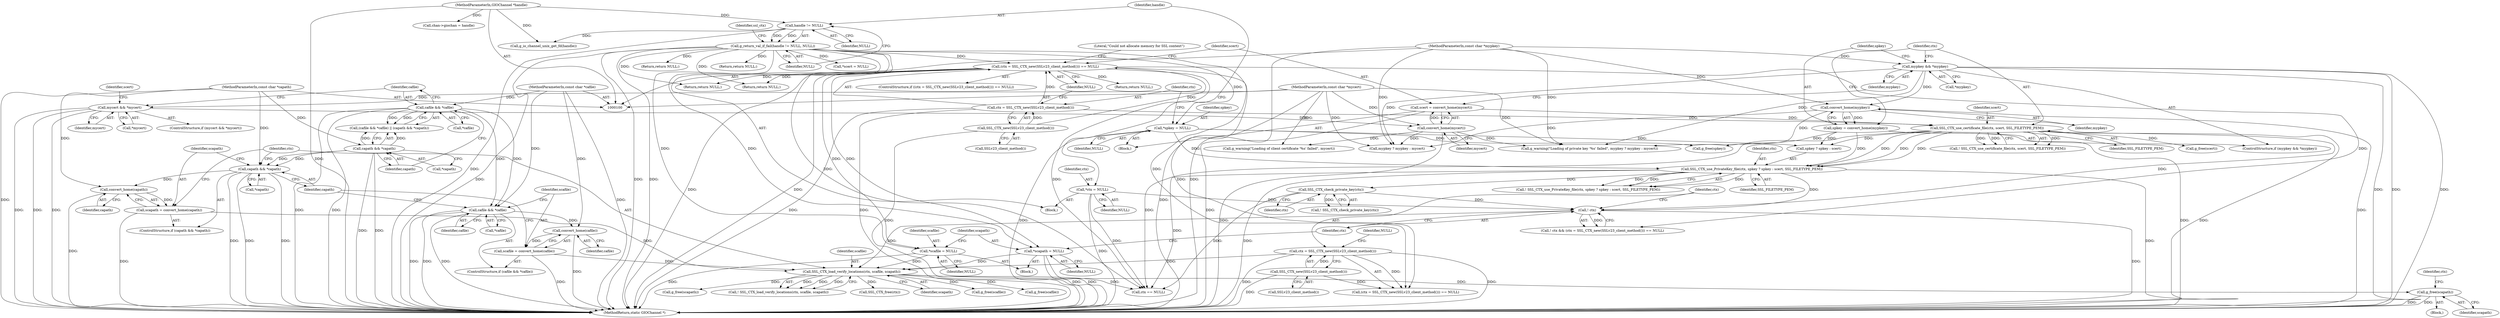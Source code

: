 digraph "0_irssi-proxy_85bbc05b21678e80423815d2ef1dfe26208491ab@API" {
"1000276" [label="(Call,g_free(scapath))"];
"1000267" [label="(Call,SSL_CTX_load_verify_locations(ctx, scafile, scapath))"];
"1000234" [label="(Call,! ctx)"];
"1000189" [label="(Call,SSL_CTX_use_PrivateKey_file(ctx, spkey ? spkey : scert, SSL_FILETYPE_PEM))"];
"1000179" [label="(Call,SSL_CTX_use_certificate_file(ctx, scert, SSL_FILETYPE_PEM))"];
"1000154" [label="(Call,ctx = SSL_CTX_new(SSLv23_client_method()))"];
"1000156" [label="(Call,SSL_CTX_new(SSLv23_client_method()))"];
"1000164" [label="(Call,scert = convert_home(mycert))"];
"1000166" [label="(Call,convert_home(mycert))"];
"1000139" [label="(Call,mycert && *mycert)"];
"1000103" [label="(MethodParameterIn,const char *mycert)"];
"1000149" [label="(Call,*spkey = NULL)"];
"1000117" [label="(Call,g_return_val_if_fail(handle != NULL, NULL))"];
"1000118" [label="(Call,handle != NULL)"];
"1000101" [label="(MethodParameterIn,GIOChannel *handle)"];
"1000173" [label="(Call,spkey = convert_home(mypkey))"];
"1000175" [label="(Call,convert_home(mypkey))"];
"1000169" [label="(Call,mypkey && *mypkey)"];
"1000104" [label="(MethodParameterIn,const char *mypkey)"];
"1000205" [label="(Call,SSL_CTX_check_private_key(ctx))"];
"1000114" [label="(Call,*ctx = NULL)"];
"1000237" [label="(Call,ctx = SSL_CTX_new(SSLv23_client_method()))"];
"1000239" [label="(Call,SSL_CTX_new(SSLv23_client_method()))"];
"1000252" [label="(Call,scafile = convert_home(cafile))"];
"1000254" [label="(Call,convert_home(cafile))"];
"1000248" [label="(Call,cafile && *cafile)"];
"1000215" [label="(Call,cafile && *cafile)"];
"1000105" [label="(MethodParameterIn,const char *cafile)"];
"1000225" [label="(Call,*scafile = NULL)"];
"1000153" [label="(Call,(ctx = SSL_CTX_new(SSLv23_client_method())) == NULL)"];
"1000261" [label="(Call,scapath = convert_home(capath))"];
"1000263" [label="(Call,convert_home(capath))"];
"1000257" [label="(Call,capath && *capath)"];
"1000219" [label="(Call,capath && *capath)"];
"1000106" [label="(MethodParameterIn,const char *capath)"];
"1000229" [label="(Call,*scapath = NULL)"];
"1000241" [label="(Identifier,NULL)"];
"1000254" [label="(Call,convert_home(cafile))"];
"1000231" [label="(Identifier,NULL)"];
"1000269" [label="(Identifier,scafile)"];
"1000229" [label="(Call,*scapath = NULL)"];
"1000114" [label="(Call,*ctx = NULL)"];
"1000170" [label="(Identifier,mypkey)"];
"1000284" [label="(Call,g_free(scapath))"];
"1000152" [label="(ControlStructure,if ((ctx = SSL_CTX_new(SSLv23_client_method())) == NULL))"];
"1000101" [label="(MethodParameterIn,GIOChannel *handle)"];
"1000256" [label="(ControlStructure,if (capath && *capath))"];
"1000118" [label="(Call,handle != NULL)"];
"1000266" [label="(Call,! SSL_CTX_load_verify_locations(ctx, scafile, scapath))"];
"1000108" [label="(Block,)"];
"1000249" [label="(Identifier,cafile)"];
"1000262" [label="(Identifier,scapath)"];
"1000225" [label="(Call,*scafile = NULL)"];
"1000171" [label="(Call,*mypkey)"];
"1000278" [label="(Call,SSL_CTX_free(ctx))"];
"1000178" [label="(Call,! SSL_CTX_use_certificate_file(ctx, scert, SSL_FILETYPE_PEM))"];
"1000149" [label="(Call,*spkey = NULL)"];
"1000188" [label="(Call,! SSL_CTX_use_PrivateKey_file(ctx, spkey ? spkey : scert, SSL_FILETYPE_PEM))"];
"1000157" [label="(Call,SSLv23_client_method())"];
"1000134" [label="(Call,g_io_channel_unix_get_fd(handle))"];
"1000161" [label="(Literal,\"Could not allocate memory for SSL context\")"];
"1000259" [label="(Call,*capath)"];
"1000234" [label="(Call,! ctx)"];
"1000120" [label="(Identifier,NULL)"];
"1000257" [label="(Call,capath && *capath)"];
"1000271" [label="(Block,)"];
"1000146" [label="(Identifier,scert)"];
"1000219" [label="(Call,capath && *capath)"];
"1000394" [label="(MethodReturn,static GIOChannel *)"];
"1000176" [label="(Identifier,mypkey)"];
"1000230" [label="(Identifier,scapath)"];
"1000280" [label="(Return,return NULL;)"];
"1000195" [label="(Identifier,SSL_FILETYPE_PEM)"];
"1000116" [label="(Identifier,NULL)"];
"1000245" [label="(Return,return NULL;)"];
"1000179" [label="(Call,SSL_CTX_use_certificate_file(ctx, scert, SSL_FILETYPE_PEM))"];
"1000227" [label="(Identifier,NULL)"];
"1000180" [label="(Identifier,ctx)"];
"1000125" [label="(Identifier,ssl_ctx)"];
"1000173" [label="(Call,spkey = convert_home(mypkey))"];
"1000128" [label="(Return,return NULL;)"];
"1000205" [label="(Call,SSL_CTX_check_private_key(ctx))"];
"1000226" [label="(Identifier,scafile)"];
"1000264" [label="(Identifier,capath)"];
"1000190" [label="(Identifier,ctx)"];
"1000261" [label="(Call,scapath = convert_home(capath))"];
"1000138" [label="(ControlStructure,if (mycert && *mycert))"];
"1000162" [label="(Return,return NULL;)"];
"1000143" [label="(Block,)"];
"1000216" [label="(Identifier,cafile)"];
"1000247" [label="(ControlStructure,if (cafile && *cafile))"];
"1000238" [label="(Identifier,ctx)"];
"1000175" [label="(Call,convert_home(mypkey))"];
"1000277" [label="(Identifier,scapath)"];
"1000141" [label="(Call,*mycert)"];
"1000117" [label="(Call,g_return_val_if_fail(handle != NULL, NULL))"];
"1000250" [label="(Call,*cafile)"];
"1000268" [label="(Identifier,ctx)"];
"1000191" [label="(Call,spkey ? spkey : scert)"];
"1000140" [label="(Identifier,mycert)"];
"1000106" [label="(MethodParameterIn,const char *capath)"];
"1000139" [label="(Call,mycert && *mycert)"];
"1000183" [label="(Call,g_warning(\"Loading of client certificate '%s' failed\", mycert))"];
"1000174" [label="(Identifier,spkey)"];
"1000270" [label="(Identifier,scapath)"];
"1000233" [label="(Call,! ctx && (ctx = SSL_CTX_new(SSLv23_client_method())) == NULL)"];
"1000158" [label="(Identifier,NULL)"];
"1000198" [label="(Call,mypkey ? mypkey : mycert)"];
"1000154" [label="(Call,ctx = SSL_CTX_new(SSLv23_client_method()))"];
"1000103" [label="(MethodParameterIn,const char *mycert)"];
"1000215" [label="(Call,cafile && *cafile)"];
"1000267" [label="(Call,SSL_CTX_load_verify_locations(ctx, scafile, scapath))"];
"1000167" [label="(Identifier,mycert)"];
"1000153" [label="(Call,(ctx = SSL_CTX_new(SSLv23_client_method())) == NULL)"];
"1000121" [label="(Identifier,NULL)"];
"1000217" [label="(Call,*cafile)"];
"1000155" [label="(Identifier,ctx)"];
"1000204" [label="(Call,! SSL_CTX_check_private_key(ctx))"];
"1000220" [label="(Identifier,capath)"];
"1000239" [label="(Call,SSL_CTX_new(SSLv23_client_method()))"];
"1000189" [label="(Call,SSL_CTX_use_PrivateKey_file(ctx, spkey ? spkey : scert, SSL_FILETYPE_PEM))"];
"1000168" [label="(ControlStructure,if (mypkey && *mypkey))"];
"1000182" [label="(Identifier,SSL_FILETYPE_PEM)"];
"1000258" [label="(Identifier,capath)"];
"1000290" [label="(Call,ctx == NULL)"];
"1000165" [label="(Identifier,scert)"];
"1000276" [label="(Call,g_free(scapath))"];
"1000164" [label="(Call,scert = convert_home(mycert))"];
"1000223" [label="(Block,)"];
"1000237" [label="(Call,ctx = SSL_CTX_new(SSLv23_client_method()))"];
"1000169" [label="(Call,mypkey && *mypkey)"];
"1000235" [label="(Identifier,ctx)"];
"1000263" [label="(Call,convert_home(capath))"];
"1000274" [label="(Call,g_free(scafile))"];
"1000166" [label="(Call,convert_home(mycert))"];
"1000214" [label="(Call,(cafile && *cafile) || (capath && *capath))"];
"1000206" [label="(Identifier,ctx)"];
"1000248" [label="(Call,cafile && *cafile)"];
"1000252" [label="(Call,scafile = convert_home(cafile))"];
"1000279" [label="(Identifier,ctx)"];
"1000221" [label="(Call,*capath)"];
"1000209" [label="(Call,g_free(scert))"];
"1000151" [label="(Identifier,NULL)"];
"1000181" [label="(Identifier,scert)"];
"1000150" [label="(Identifier,spkey)"];
"1000136" [label="(Return,return NULL;)"];
"1000253" [label="(Identifier,scafile)"];
"1000236" [label="(Call,(ctx = SSL_CTX_new(SSLv23_client_method())) == NULL)"];
"1000115" [label="(Identifier,ctx)"];
"1000240" [label="(Call,SSLv23_client_method())"];
"1000340" [label="(Call,chan->giochan = handle)"];
"1000282" [label="(Call,g_free(scafile))"];
"1000105" [label="(MethodParameterIn,const char *cafile)"];
"1000104" [label="(MethodParameterIn,const char *mypkey)"];
"1000156" [label="(Call,SSL_CTX_new(SSLv23_client_method()))"];
"1000196" [label="(Call,g_warning(\"Loading of private key '%s' failed\", mypkey ? mypkey : mycert))"];
"1000255" [label="(Identifier,cafile)"];
"1000119" [label="(Identifier,handle)"];
"1000211" [label="(Call,g_free(spkey))"];
"1000145" [label="(Call,*scert = NULL)"];
"1000276" -> "1000271"  [label="AST: "];
"1000276" -> "1000277"  [label="CFG: "];
"1000277" -> "1000276"  [label="AST: "];
"1000279" -> "1000276"  [label="CFG: "];
"1000276" -> "1000394"  [label="DDG: "];
"1000276" -> "1000394"  [label="DDG: "];
"1000267" -> "1000276"  [label="DDG: "];
"1000267" -> "1000266"  [label="AST: "];
"1000267" -> "1000270"  [label="CFG: "];
"1000268" -> "1000267"  [label="AST: "];
"1000269" -> "1000267"  [label="AST: "];
"1000270" -> "1000267"  [label="AST: "];
"1000266" -> "1000267"  [label="CFG: "];
"1000267" -> "1000266"  [label="DDG: "];
"1000267" -> "1000266"  [label="DDG: "];
"1000267" -> "1000266"  [label="DDG: "];
"1000234" -> "1000267"  [label="DDG: "];
"1000237" -> "1000267"  [label="DDG: "];
"1000252" -> "1000267"  [label="DDG: "];
"1000225" -> "1000267"  [label="DDG: "];
"1000261" -> "1000267"  [label="DDG: "];
"1000229" -> "1000267"  [label="DDG: "];
"1000267" -> "1000274"  [label="DDG: "];
"1000267" -> "1000278"  [label="DDG: "];
"1000267" -> "1000282"  [label="DDG: "];
"1000267" -> "1000284"  [label="DDG: "];
"1000267" -> "1000290"  [label="DDG: "];
"1000234" -> "1000233"  [label="AST: "];
"1000234" -> "1000235"  [label="CFG: "];
"1000235" -> "1000234"  [label="AST: "];
"1000238" -> "1000234"  [label="CFG: "];
"1000233" -> "1000234"  [label="CFG: "];
"1000234" -> "1000394"  [label="DDG: "];
"1000234" -> "1000233"  [label="DDG: "];
"1000189" -> "1000234"  [label="DDG: "];
"1000205" -> "1000234"  [label="DDG: "];
"1000114" -> "1000234"  [label="DDG: "];
"1000179" -> "1000234"  [label="DDG: "];
"1000189" -> "1000188"  [label="AST: "];
"1000189" -> "1000195"  [label="CFG: "];
"1000190" -> "1000189"  [label="AST: "];
"1000191" -> "1000189"  [label="AST: "];
"1000195" -> "1000189"  [label="AST: "];
"1000188" -> "1000189"  [label="CFG: "];
"1000189" -> "1000394"  [label="DDG: "];
"1000189" -> "1000394"  [label="DDG: "];
"1000189" -> "1000188"  [label="DDG: "];
"1000189" -> "1000188"  [label="DDG: "];
"1000189" -> "1000188"  [label="DDG: "];
"1000179" -> "1000189"  [label="DDG: "];
"1000179" -> "1000189"  [label="DDG: "];
"1000179" -> "1000189"  [label="DDG: "];
"1000149" -> "1000189"  [label="DDG: "];
"1000173" -> "1000189"  [label="DDG: "];
"1000189" -> "1000205"  [label="DDG: "];
"1000189" -> "1000290"  [label="DDG: "];
"1000179" -> "1000178"  [label="AST: "];
"1000179" -> "1000182"  [label="CFG: "];
"1000180" -> "1000179"  [label="AST: "];
"1000181" -> "1000179"  [label="AST: "];
"1000182" -> "1000179"  [label="AST: "];
"1000178" -> "1000179"  [label="CFG: "];
"1000179" -> "1000394"  [label="DDG: "];
"1000179" -> "1000178"  [label="DDG: "];
"1000179" -> "1000178"  [label="DDG: "];
"1000179" -> "1000178"  [label="DDG: "];
"1000154" -> "1000179"  [label="DDG: "];
"1000164" -> "1000179"  [label="DDG: "];
"1000179" -> "1000191"  [label="DDG: "];
"1000179" -> "1000209"  [label="DDG: "];
"1000179" -> "1000290"  [label="DDG: "];
"1000154" -> "1000153"  [label="AST: "];
"1000154" -> "1000156"  [label="CFG: "];
"1000155" -> "1000154"  [label="AST: "];
"1000156" -> "1000154"  [label="AST: "];
"1000158" -> "1000154"  [label="CFG: "];
"1000154" -> "1000394"  [label="DDG: "];
"1000154" -> "1000394"  [label="DDG: "];
"1000154" -> "1000153"  [label="DDG: "];
"1000156" -> "1000154"  [label="DDG: "];
"1000156" -> "1000157"  [label="CFG: "];
"1000157" -> "1000156"  [label="AST: "];
"1000156" -> "1000394"  [label="DDG: "];
"1000156" -> "1000153"  [label="DDG: "];
"1000164" -> "1000143"  [label="AST: "];
"1000164" -> "1000166"  [label="CFG: "];
"1000165" -> "1000164"  [label="AST: "];
"1000166" -> "1000164"  [label="AST: "];
"1000170" -> "1000164"  [label="CFG: "];
"1000164" -> "1000394"  [label="DDG: "];
"1000166" -> "1000164"  [label="DDG: "];
"1000166" -> "1000167"  [label="CFG: "];
"1000167" -> "1000166"  [label="AST: "];
"1000166" -> "1000394"  [label="DDG: "];
"1000139" -> "1000166"  [label="DDG: "];
"1000103" -> "1000166"  [label="DDG: "];
"1000166" -> "1000183"  [label="DDG: "];
"1000166" -> "1000196"  [label="DDG: "];
"1000166" -> "1000198"  [label="DDG: "];
"1000139" -> "1000138"  [label="AST: "];
"1000139" -> "1000140"  [label="CFG: "];
"1000139" -> "1000141"  [label="CFG: "];
"1000140" -> "1000139"  [label="AST: "];
"1000141" -> "1000139"  [label="AST: "];
"1000146" -> "1000139"  [label="CFG: "];
"1000216" -> "1000139"  [label="CFG: "];
"1000139" -> "1000394"  [label="DDG: "];
"1000139" -> "1000394"  [label="DDG: "];
"1000139" -> "1000394"  [label="DDG: "];
"1000103" -> "1000139"  [label="DDG: "];
"1000103" -> "1000100"  [label="AST: "];
"1000103" -> "1000394"  [label="DDG: "];
"1000103" -> "1000183"  [label="DDG: "];
"1000103" -> "1000196"  [label="DDG: "];
"1000103" -> "1000198"  [label="DDG: "];
"1000149" -> "1000143"  [label="AST: "];
"1000149" -> "1000151"  [label="CFG: "];
"1000150" -> "1000149"  [label="AST: "];
"1000151" -> "1000149"  [label="AST: "];
"1000155" -> "1000149"  [label="CFG: "];
"1000149" -> "1000394"  [label="DDG: "];
"1000117" -> "1000149"  [label="DDG: "];
"1000149" -> "1000191"  [label="DDG: "];
"1000149" -> "1000211"  [label="DDG: "];
"1000117" -> "1000108"  [label="AST: "];
"1000117" -> "1000121"  [label="CFG: "];
"1000118" -> "1000117"  [label="AST: "];
"1000121" -> "1000117"  [label="AST: "];
"1000125" -> "1000117"  [label="CFG: "];
"1000117" -> "1000394"  [label="DDG: "];
"1000117" -> "1000394"  [label="DDG: "];
"1000117" -> "1000394"  [label="DDG: "];
"1000118" -> "1000117"  [label="DDG: "];
"1000118" -> "1000117"  [label="DDG: "];
"1000117" -> "1000128"  [label="DDG: "];
"1000117" -> "1000136"  [label="DDG: "];
"1000117" -> "1000145"  [label="DDG: "];
"1000117" -> "1000153"  [label="DDG: "];
"1000117" -> "1000225"  [label="DDG: "];
"1000117" -> "1000229"  [label="DDG: "];
"1000117" -> "1000236"  [label="DDG: "];
"1000117" -> "1000245"  [label="DDG: "];
"1000117" -> "1000280"  [label="DDG: "];
"1000117" -> "1000290"  [label="DDG: "];
"1000118" -> "1000120"  [label="CFG: "];
"1000119" -> "1000118"  [label="AST: "];
"1000120" -> "1000118"  [label="AST: "];
"1000121" -> "1000118"  [label="CFG: "];
"1000118" -> "1000394"  [label="DDG: "];
"1000101" -> "1000118"  [label="DDG: "];
"1000118" -> "1000134"  [label="DDG: "];
"1000101" -> "1000100"  [label="AST: "];
"1000101" -> "1000394"  [label="DDG: "];
"1000101" -> "1000134"  [label="DDG: "];
"1000101" -> "1000340"  [label="DDG: "];
"1000173" -> "1000168"  [label="AST: "];
"1000173" -> "1000175"  [label="CFG: "];
"1000174" -> "1000173"  [label="AST: "];
"1000175" -> "1000173"  [label="AST: "];
"1000180" -> "1000173"  [label="CFG: "];
"1000173" -> "1000394"  [label="DDG: "];
"1000175" -> "1000173"  [label="DDG: "];
"1000173" -> "1000191"  [label="DDG: "];
"1000173" -> "1000211"  [label="DDG: "];
"1000175" -> "1000176"  [label="CFG: "];
"1000176" -> "1000175"  [label="AST: "];
"1000175" -> "1000394"  [label="DDG: "];
"1000169" -> "1000175"  [label="DDG: "];
"1000104" -> "1000175"  [label="DDG: "];
"1000175" -> "1000196"  [label="DDG: "];
"1000175" -> "1000198"  [label="DDG: "];
"1000169" -> "1000168"  [label="AST: "];
"1000169" -> "1000170"  [label="CFG: "];
"1000169" -> "1000171"  [label="CFG: "];
"1000170" -> "1000169"  [label="AST: "];
"1000171" -> "1000169"  [label="AST: "];
"1000174" -> "1000169"  [label="CFG: "];
"1000180" -> "1000169"  [label="CFG: "];
"1000169" -> "1000394"  [label="DDG: "];
"1000169" -> "1000394"  [label="DDG: "];
"1000169" -> "1000394"  [label="DDG: "];
"1000104" -> "1000169"  [label="DDG: "];
"1000169" -> "1000196"  [label="DDG: "];
"1000169" -> "1000198"  [label="DDG: "];
"1000104" -> "1000100"  [label="AST: "];
"1000104" -> "1000394"  [label="DDG: "];
"1000104" -> "1000196"  [label="DDG: "];
"1000104" -> "1000198"  [label="DDG: "];
"1000205" -> "1000204"  [label="AST: "];
"1000205" -> "1000206"  [label="CFG: "];
"1000206" -> "1000205"  [label="AST: "];
"1000204" -> "1000205"  [label="CFG: "];
"1000205" -> "1000204"  [label="DDG: "];
"1000205" -> "1000290"  [label="DDG: "];
"1000114" -> "1000108"  [label="AST: "];
"1000114" -> "1000116"  [label="CFG: "];
"1000115" -> "1000114"  [label="AST: "];
"1000116" -> "1000114"  [label="AST: "];
"1000119" -> "1000114"  [label="CFG: "];
"1000114" -> "1000394"  [label="DDG: "];
"1000114" -> "1000290"  [label="DDG: "];
"1000237" -> "1000236"  [label="AST: "];
"1000237" -> "1000239"  [label="CFG: "];
"1000238" -> "1000237"  [label="AST: "];
"1000239" -> "1000237"  [label="AST: "];
"1000241" -> "1000237"  [label="CFG: "];
"1000237" -> "1000394"  [label="DDG: "];
"1000237" -> "1000394"  [label="DDG: "];
"1000237" -> "1000236"  [label="DDG: "];
"1000239" -> "1000237"  [label="DDG: "];
"1000239" -> "1000240"  [label="CFG: "];
"1000240" -> "1000239"  [label="AST: "];
"1000239" -> "1000394"  [label="DDG: "];
"1000239" -> "1000236"  [label="DDG: "];
"1000252" -> "1000247"  [label="AST: "];
"1000252" -> "1000254"  [label="CFG: "];
"1000253" -> "1000252"  [label="AST: "];
"1000254" -> "1000252"  [label="AST: "];
"1000258" -> "1000252"  [label="CFG: "];
"1000252" -> "1000394"  [label="DDG: "];
"1000254" -> "1000252"  [label="DDG: "];
"1000254" -> "1000255"  [label="CFG: "];
"1000255" -> "1000254"  [label="AST: "];
"1000254" -> "1000394"  [label="DDG: "];
"1000248" -> "1000254"  [label="DDG: "];
"1000105" -> "1000254"  [label="DDG: "];
"1000248" -> "1000247"  [label="AST: "];
"1000248" -> "1000249"  [label="CFG: "];
"1000248" -> "1000250"  [label="CFG: "];
"1000249" -> "1000248"  [label="AST: "];
"1000250" -> "1000248"  [label="AST: "];
"1000253" -> "1000248"  [label="CFG: "];
"1000258" -> "1000248"  [label="CFG: "];
"1000248" -> "1000394"  [label="DDG: "];
"1000248" -> "1000394"  [label="DDG: "];
"1000248" -> "1000394"  [label="DDG: "];
"1000215" -> "1000248"  [label="DDG: "];
"1000215" -> "1000248"  [label="DDG: "];
"1000105" -> "1000248"  [label="DDG: "];
"1000215" -> "1000214"  [label="AST: "];
"1000215" -> "1000216"  [label="CFG: "];
"1000215" -> "1000217"  [label="CFG: "];
"1000216" -> "1000215"  [label="AST: "];
"1000217" -> "1000215"  [label="AST: "];
"1000220" -> "1000215"  [label="CFG: "];
"1000214" -> "1000215"  [label="CFG: "];
"1000215" -> "1000394"  [label="DDG: "];
"1000215" -> "1000394"  [label="DDG: "];
"1000215" -> "1000214"  [label="DDG: "];
"1000215" -> "1000214"  [label="DDG: "];
"1000105" -> "1000215"  [label="DDG: "];
"1000105" -> "1000100"  [label="AST: "];
"1000105" -> "1000394"  [label="DDG: "];
"1000225" -> "1000223"  [label="AST: "];
"1000225" -> "1000227"  [label="CFG: "];
"1000226" -> "1000225"  [label="AST: "];
"1000227" -> "1000225"  [label="AST: "];
"1000230" -> "1000225"  [label="CFG: "];
"1000225" -> "1000394"  [label="DDG: "];
"1000153" -> "1000225"  [label="DDG: "];
"1000153" -> "1000152"  [label="AST: "];
"1000153" -> "1000158"  [label="CFG: "];
"1000158" -> "1000153"  [label="AST: "];
"1000161" -> "1000153"  [label="CFG: "];
"1000165" -> "1000153"  [label="CFG: "];
"1000153" -> "1000394"  [label="DDG: "];
"1000153" -> "1000394"  [label="DDG: "];
"1000153" -> "1000162"  [label="DDG: "];
"1000153" -> "1000229"  [label="DDG: "];
"1000153" -> "1000233"  [label="DDG: "];
"1000153" -> "1000236"  [label="DDG: "];
"1000153" -> "1000245"  [label="DDG: "];
"1000153" -> "1000280"  [label="DDG: "];
"1000153" -> "1000290"  [label="DDG: "];
"1000261" -> "1000256"  [label="AST: "];
"1000261" -> "1000263"  [label="CFG: "];
"1000262" -> "1000261"  [label="AST: "];
"1000263" -> "1000261"  [label="AST: "];
"1000268" -> "1000261"  [label="CFG: "];
"1000261" -> "1000394"  [label="DDG: "];
"1000263" -> "1000261"  [label="DDG: "];
"1000263" -> "1000264"  [label="CFG: "];
"1000264" -> "1000263"  [label="AST: "];
"1000263" -> "1000394"  [label="DDG: "];
"1000257" -> "1000263"  [label="DDG: "];
"1000106" -> "1000263"  [label="DDG: "];
"1000257" -> "1000256"  [label="AST: "];
"1000257" -> "1000258"  [label="CFG: "];
"1000257" -> "1000259"  [label="CFG: "];
"1000258" -> "1000257"  [label="AST: "];
"1000259" -> "1000257"  [label="AST: "];
"1000262" -> "1000257"  [label="CFG: "];
"1000268" -> "1000257"  [label="CFG: "];
"1000257" -> "1000394"  [label="DDG: "];
"1000257" -> "1000394"  [label="DDG: "];
"1000257" -> "1000394"  [label="DDG: "];
"1000219" -> "1000257"  [label="DDG: "];
"1000219" -> "1000257"  [label="DDG: "];
"1000106" -> "1000257"  [label="DDG: "];
"1000219" -> "1000214"  [label="AST: "];
"1000219" -> "1000220"  [label="CFG: "];
"1000219" -> "1000221"  [label="CFG: "];
"1000220" -> "1000219"  [label="AST: "];
"1000221" -> "1000219"  [label="AST: "];
"1000214" -> "1000219"  [label="CFG: "];
"1000219" -> "1000394"  [label="DDG: "];
"1000219" -> "1000394"  [label="DDG: "];
"1000219" -> "1000214"  [label="DDG: "];
"1000219" -> "1000214"  [label="DDG: "];
"1000106" -> "1000219"  [label="DDG: "];
"1000106" -> "1000100"  [label="AST: "];
"1000106" -> "1000394"  [label="DDG: "];
"1000229" -> "1000223"  [label="AST: "];
"1000229" -> "1000231"  [label="CFG: "];
"1000230" -> "1000229"  [label="AST: "];
"1000231" -> "1000229"  [label="AST: "];
"1000235" -> "1000229"  [label="CFG: "];
"1000229" -> "1000394"  [label="DDG: "];
"1000229" -> "1000394"  [label="DDG: "];
}
